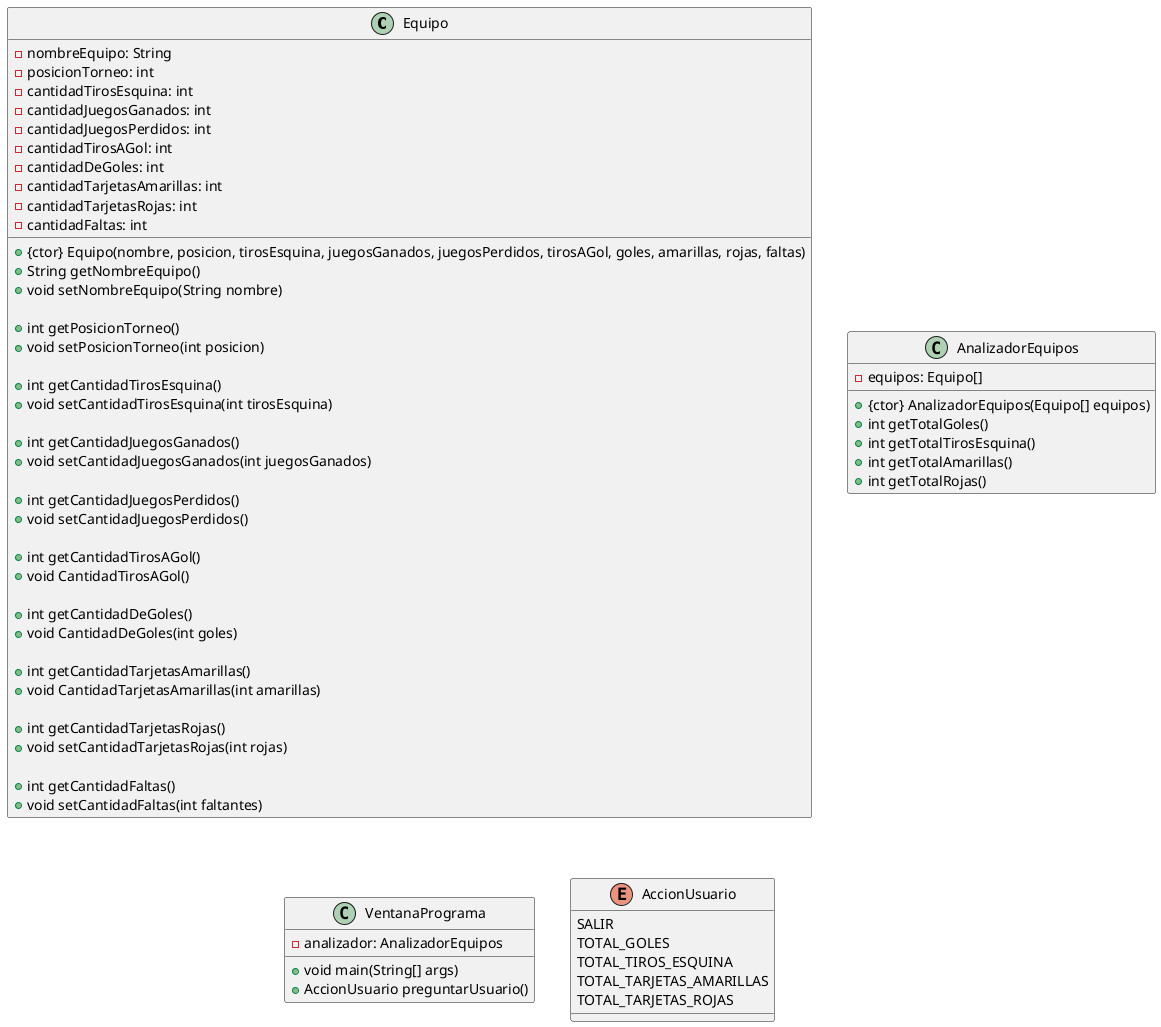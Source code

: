 @startuml

' MODELO
class Equipo {
    - nombreEquipo: String
    - posicionTorneo: int
    - cantidadTirosEsquina: int
    - cantidadJuegosGanados: int
    - cantidadJuegosPerdidos: int 
    - cantidadTirosAGol: int
    - cantidadDeGoles: int
    - cantidadTarjetasAmarillas: int
    - cantidadTarjetasRojas: int
    - cantidadFaltas: int

    + {ctor} Equipo(nombre, posicion, tirosEsquina, juegosGanados, juegosPerdidos, tirosAGol, goles, amarillas, rojas, faltas)
    + String getNombreEquipo()
    + void setNombreEquipo(String nombre)
    
    + int getPosicionTorneo()
    + void setPosicionTorneo(int posicion)
    
    + int getCantidadTirosEsquina()
    + void setCantidadTirosEsquina(int tirosEsquina)
    
    + int getCantidadJuegosGanados()
    + void setCantidadJuegosGanados(int juegosGanados)
    
    + int getCantidadJuegosPerdidos()
    + void setCantidadJuegosPerdidos()

    + int getCantidadTirosAGol()
    + void CantidadTirosAGol()
    
    + int getCantidadDeGoles()
    + void CantidadDeGoles(int goles)
    
    + int getCantidadTarjetasAmarillas()
    + void CantidadTarjetasAmarillas(int amarillas)
    
    + int getCantidadTarjetasRojas()
    + void setCantidadTarjetasRojas(int rojas)
    
    + int getCantidadFaltas()
    + void setCantidadFaltas(int faltantes)
}

class AnalizadorEquipos {
    - equipos: Equipo[]
    + {ctor} AnalizadorEquipos(Equipo[] equipos)
    + int getTotalGoles()
    + int getTotalTirosEsquina()
    + int getTotalAmarillas()
    + int getTotalRojas()
}

' VISTA
class VentanaPrograma {
    - analizador: AnalizadorEquipos
    + void main(String[] args)
    + AccionUsuario preguntarUsuario()
}

enum AccionUsuario {
    SALIR
    TOTAL_GOLES
    TOTAL_TIROS_ESQUINA
    TOTAL_TARJETAS_AMARILLAS
    TOTAL_TARJETAS_ROJAS
}

@enduml
